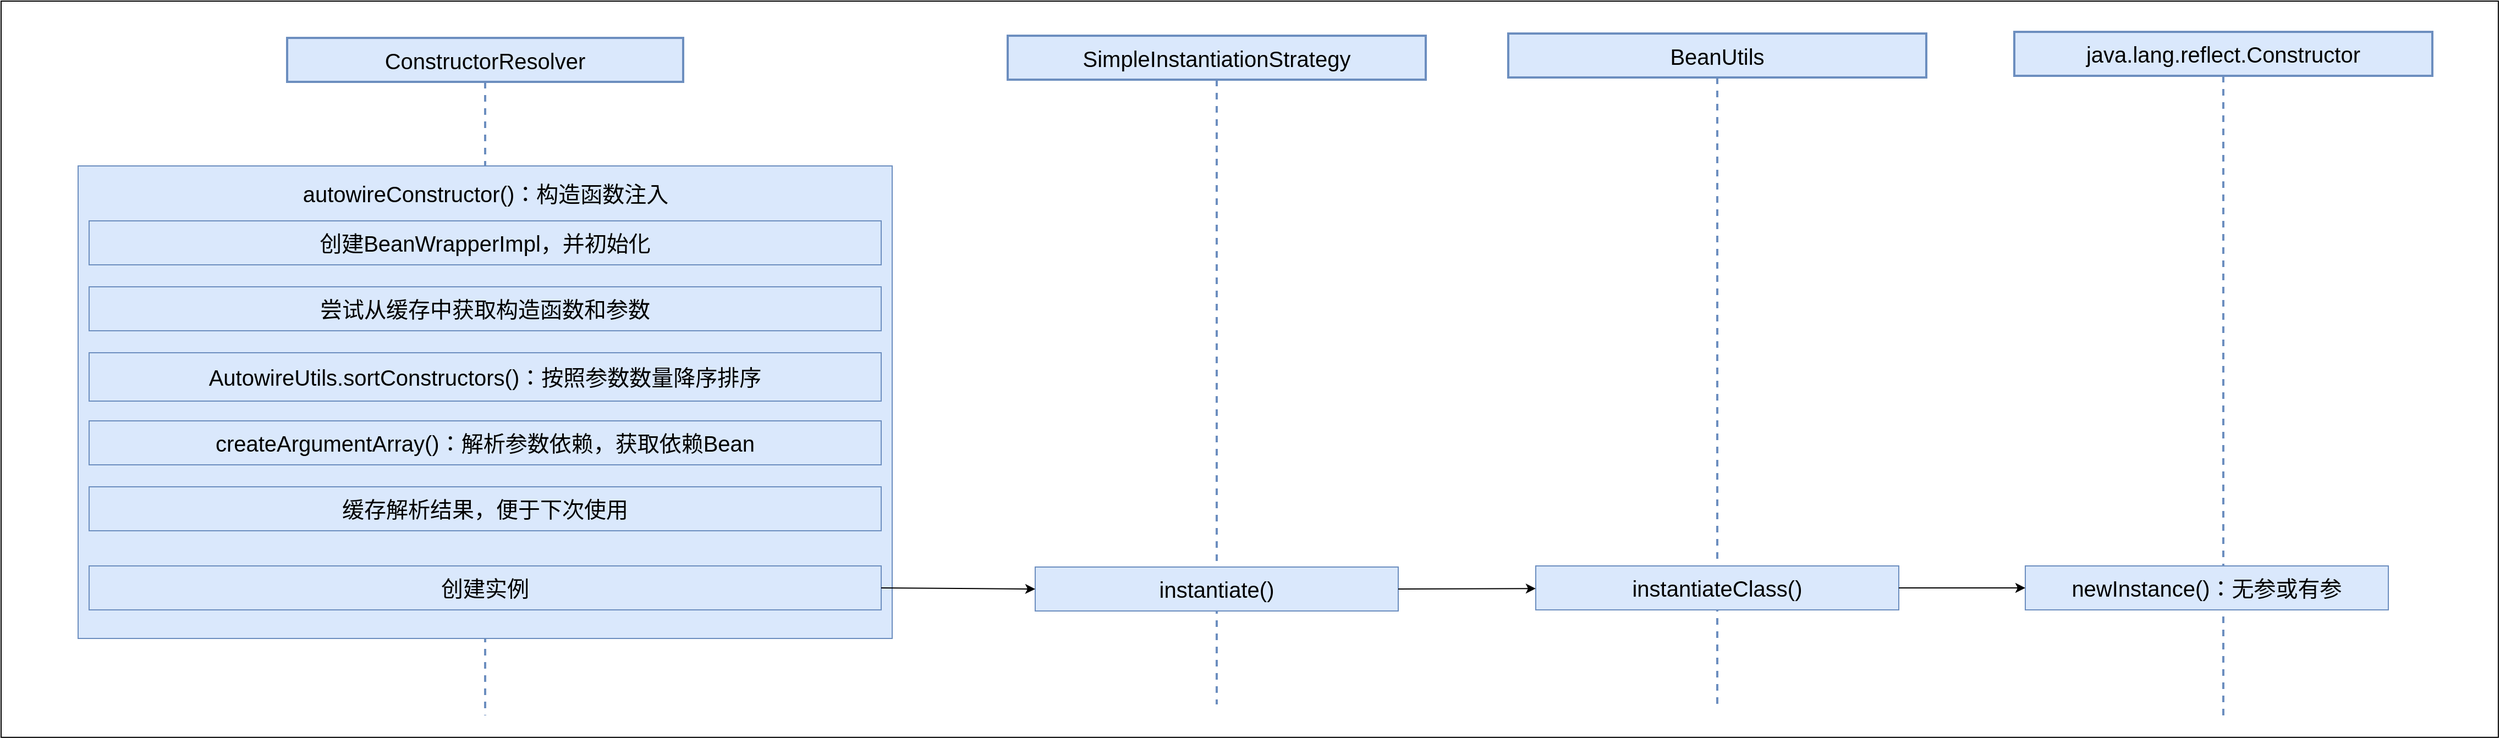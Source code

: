 <mxfile version="28.2.5">
  <diagram name="第 1 页" id="A2wYnKDMZFF023bxGnZ8">
    <mxGraphModel dx="1367" dy="1212" grid="1" gridSize="10" guides="1" tooltips="1" connect="1" arrows="1" fold="1" page="1" pageScale="1" pageWidth="827" pageHeight="1169" math="0" shadow="0">
      <root>
        <mxCell id="0" />
        <mxCell id="1" parent="0" />
        <mxCell id="b81MjtMypsDZj9TweXg5-38" value="" style="rounded=0;whiteSpace=wrap;html=1;" parent="1" vertex="1">
          <mxGeometry x="940" y="50" width="2270" height="670" as="geometry" />
        </mxCell>
        <mxCell id="tHCy42ypWK_uThyhraDl-21" value="ConstructorResolver" style="shape=umlLifeline;perimeter=lifelinePerimeter;whiteSpace=wrap;html=1;container=1;dropTarget=0;collapsible=0;recursiveResize=0;outlineConnect=0;portConstraint=eastwest;newEdgeStyle={&quot;curved&quot;:0,&quot;rounded&quot;:0};fontSize=20;fillColor=#dae8fc;strokeColor=#6c8ebf;strokeWidth=2;" parent="1" vertex="1">
          <mxGeometry x="1200" y="83.5" width="360" height="616.5" as="geometry" />
        </mxCell>
        <mxCell id="tHCy42ypWK_uThyhraDl-22" value="" style="html=1;whiteSpace=wrap;fontSize=20;fillColor=#dae8fc;strokeColor=#6c8ebf;" parent="1" vertex="1">
          <mxGeometry x="1010" y="200" width="740" height="430" as="geometry" />
        </mxCell>
        <mxCell id="tHCy42ypWK_uThyhraDl-32" value="&lt;span style=&quot;text-align: left;&quot;&gt;autowireConstructor&lt;/span&gt;&lt;span&gt;()：构造函数注入&lt;/span&gt;" style="text;html=1;align=center;verticalAlign=middle;whiteSpace=wrap;rounded=0;fontStyle=0;fontColor=#000000;fontSize=20;" parent="1" vertex="1">
          <mxGeometry x="1190.63" y="210" width="378.75" height="30" as="geometry" />
        </mxCell>
        <mxCell id="tHCy42ypWK_uThyhraDl-40" value="AutowireUtils.sortConstructors()：按照参数数量降序排序" style="html=1;whiteSpace=wrap;fontSize=20;fillColor=#dae8fc;strokeColor=#6c8ebf;" parent="1" vertex="1">
          <mxGeometry x="1020" y="370" width="720" height="44" as="geometry" />
        </mxCell>
        <mxCell id="XXb4EB46vbzF-yNc4gj--1" value="创建BeanWrapperImpl，并初始化" style="html=1;whiteSpace=wrap;fontSize=20;fillColor=#dae8fc;strokeColor=#6c8ebf;strokeWidth=1;" parent="1" vertex="1">
          <mxGeometry x="1020" y="250" width="720" height="40" as="geometry" />
        </mxCell>
        <mxCell id="b81MjtMypsDZj9TweXg5-2" value="尝试从缓存中获取构造函数和参数" style="html=1;whiteSpace=wrap;fontSize=20;fillColor=#dae8fc;strokeColor=#6c8ebf;strokeWidth=1;" parent="1" vertex="1">
          <mxGeometry x="1020" y="310" width="720" height="40" as="geometry" />
        </mxCell>
        <mxCell id="b81MjtMypsDZj9TweXg5-3" value="createArgumentArray()：解析参数依赖，获取依赖Bean" style="html=1;whiteSpace=wrap;fontSize=20;fillColor=#dae8fc;strokeColor=#6c8ebf;" parent="1" vertex="1">
          <mxGeometry x="1020" y="432" width="720" height="40" as="geometry" />
        </mxCell>
        <mxCell id="b81MjtMypsDZj9TweXg5-10" value="缓存解析结果，便于下次使用" style="html=1;whiteSpace=wrap;fontSize=20;fillColor=#dae8fc;strokeColor=#6c8ebf;strokeWidth=1;" parent="1" vertex="1">
          <mxGeometry x="1020" y="492" width="720" height="40" as="geometry" />
        </mxCell>
        <mxCell id="b81MjtMypsDZj9TweXg5-17" value="创建实例" style="html=1;whiteSpace=wrap;fontSize=20;fillColor=#dae8fc;strokeColor=#6c8ebf;" parent="1" vertex="1">
          <mxGeometry x="1020" y="564" width="720" height="40" as="geometry" />
        </mxCell>
        <mxCell id="b81MjtMypsDZj9TweXg5-23" value="SimpleInstantiationStrategy" style="shape=umlLifeline;perimeter=lifelinePerimeter;whiteSpace=wrap;html=1;container=1;dropTarget=0;collapsible=0;recursiveResize=0;outlineConnect=0;portConstraint=eastwest;newEdgeStyle={&quot;curved&quot;:0,&quot;rounded&quot;:0};fontSize=20;fillColor=#dae8fc;strokeColor=#6c8ebf;strokeWidth=2;" parent="1" vertex="1">
          <mxGeometry x="1855" y="81.5" width="380" height="608.5" as="geometry" />
        </mxCell>
        <mxCell id="b81MjtMypsDZj9TweXg5-26" value="instantiate()" style="html=1;whiteSpace=wrap;fontSize=20;fillColor=#dae8fc;strokeColor=#6c8ebf;strokeWidth=1;" parent="1" vertex="1">
          <mxGeometry x="1880" y="565" width="330" height="40" as="geometry" />
        </mxCell>
        <mxCell id="b81MjtMypsDZj9TweXg5-27" value="" style="endArrow=classic;html=1;rounded=0;exitX=1;exitY=0.5;exitDx=0;exitDy=0;entryX=0;entryY=0.5;entryDx=0;entryDy=0;" parent="1" source="b81MjtMypsDZj9TweXg5-17" target="b81MjtMypsDZj9TweXg5-26" edge="1">
          <mxGeometry width="50" height="50" relative="1" as="geometry">
            <mxPoint x="2010" y="700" as="sourcePoint" />
            <mxPoint x="2060" y="650" as="targetPoint" />
          </mxGeometry>
        </mxCell>
        <mxCell id="2h2Sp6AkXZJmoCBJIqNE-1" value="BeanUtils" style="shape=umlLifeline;perimeter=lifelinePerimeter;whiteSpace=wrap;html=1;container=1;dropTarget=0;collapsible=0;recursiveResize=0;outlineConnect=0;portConstraint=eastwest;newEdgeStyle={&quot;curved&quot;:0,&quot;rounded&quot;:0};fontSize=20;fillColor=#dae8fc;strokeColor=#6c8ebf;strokeWidth=2;" vertex="1" parent="1">
          <mxGeometry x="2310" y="79.5" width="380" height="610.5" as="geometry" />
        </mxCell>
        <mxCell id="2h2Sp6AkXZJmoCBJIqNE-2" value="instantiateClass()" style="html=1;whiteSpace=wrap;fontSize=20;fillColor=#dae8fc;strokeColor=#6c8ebf;strokeWidth=1;" vertex="1" parent="1">
          <mxGeometry x="2335" y="564" width="330" height="40" as="geometry" />
        </mxCell>
        <mxCell id="2h2Sp6AkXZJmoCBJIqNE-3" value="" style="endArrow=classic;html=1;rounded=0;exitX=1;exitY=0.5;exitDx=0;exitDy=0;" edge="1" parent="1" source="b81MjtMypsDZj9TweXg5-26" target="2h2Sp6AkXZJmoCBJIqNE-2">
          <mxGeometry width="50" height="50" relative="1" as="geometry">
            <mxPoint x="2260" y="770" as="sourcePoint" />
            <mxPoint x="2310" y="720" as="targetPoint" />
          </mxGeometry>
        </mxCell>
        <mxCell id="2h2Sp6AkXZJmoCBJIqNE-4" value="java.lang.reflect.Constructor" style="shape=umlLifeline;perimeter=lifelinePerimeter;whiteSpace=wrap;html=1;container=1;dropTarget=0;collapsible=0;recursiveResize=0;outlineConnect=0;portConstraint=eastwest;newEdgeStyle={&quot;curved&quot;:0,&quot;rounded&quot;:0};fontSize=20;fillColor=#dae8fc;strokeColor=#6c8ebf;strokeWidth=2;" vertex="1" parent="1">
          <mxGeometry x="2770" y="78" width="380" height="622" as="geometry" />
        </mxCell>
        <mxCell id="2h2Sp6AkXZJmoCBJIqNE-5" value="newInstance()：无参或有参" style="html=1;whiteSpace=wrap;fontSize=20;fillColor=#dae8fc;strokeColor=#6c8ebf;strokeWidth=1;" vertex="1" parent="1">
          <mxGeometry x="2780" y="564" width="330" height="40" as="geometry" />
        </mxCell>
        <mxCell id="2h2Sp6AkXZJmoCBJIqNE-6" value="" style="endArrow=classic;html=1;rounded=0;exitX=1;exitY=0.5;exitDx=0;exitDy=0;entryX=0;entryY=0.5;entryDx=0;entryDy=0;" edge="1" parent="1" source="2h2Sp6AkXZJmoCBJIqNE-2" target="2h2Sp6AkXZJmoCBJIqNE-5">
          <mxGeometry width="50" height="50" relative="1" as="geometry">
            <mxPoint x="2780" y="830" as="sourcePoint" />
            <mxPoint x="2830" y="780" as="targetPoint" />
          </mxGeometry>
        </mxCell>
      </root>
    </mxGraphModel>
  </diagram>
</mxfile>
